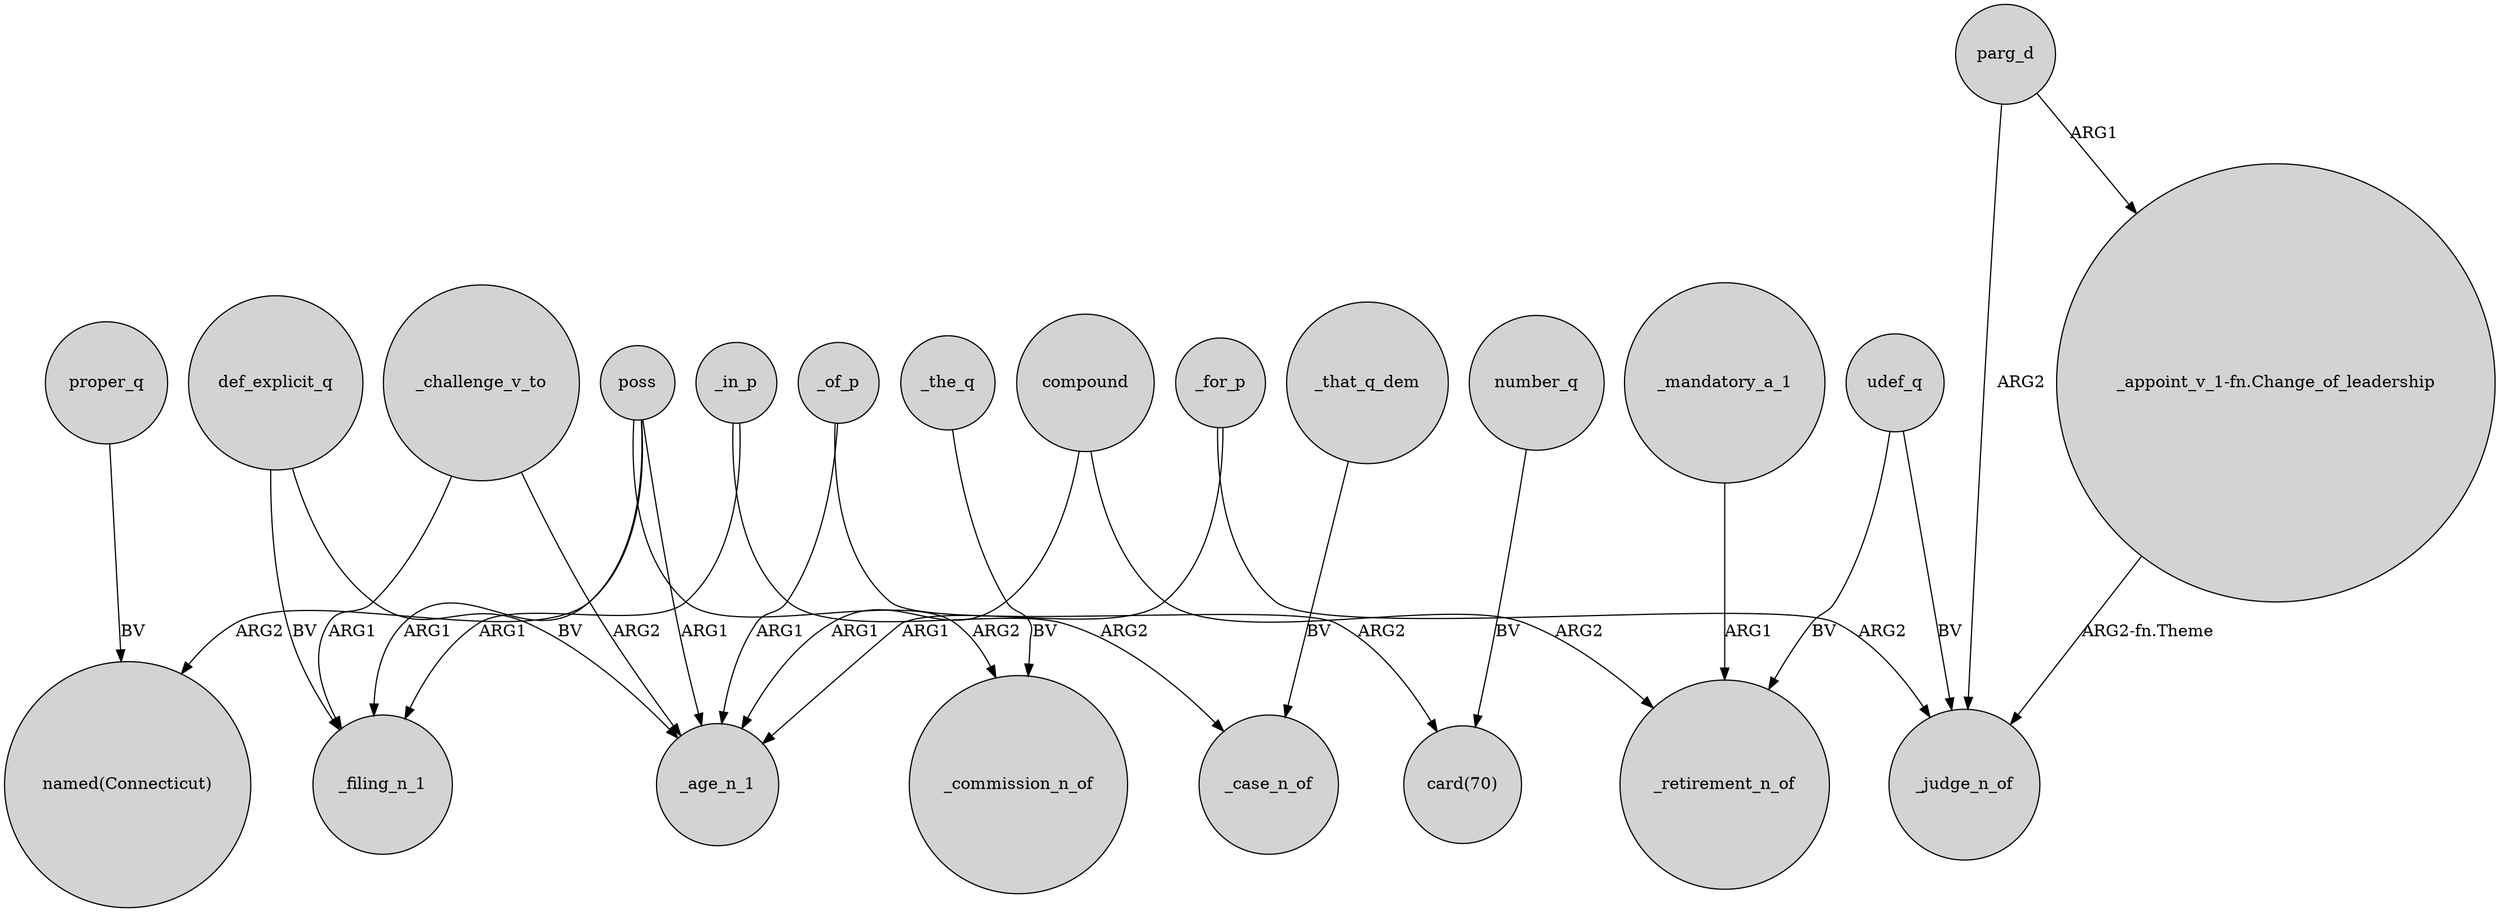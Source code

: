 digraph {
	node [shape=circle style=filled]
	_challenge_v_to -> _filing_n_1 [label=ARG1]
	number_q -> "card(70)" [label=BV]
	poss -> _filing_n_1 [label=ARG1]
	udef_q -> _judge_n_of [label=BV]
	compound -> _age_n_1 [label=ARG1]
	udef_q -> _retirement_n_of [label=BV]
	def_explicit_q -> _age_n_1 [label=BV]
	def_explicit_q -> _filing_n_1 [label=BV]
	_mandatory_a_1 -> _retirement_n_of [label=ARG1]
	_in_p -> _filing_n_1 [label=ARG1]
	poss -> _age_n_1 [label=ARG1]
	compound -> _retirement_n_of [label=ARG2]
	_challenge_v_to -> _age_n_1 [label=ARG2]
	parg_d -> "_appoint_v_1-fn.Change_of_leadership" [label=ARG1]
	_that_q_dem -> _case_n_of [label=BV]
	_of_p -> _age_n_1 [label=ARG1]
	_in_p -> _case_n_of [label=ARG2]
	_the_q -> _commission_n_of [label=BV]
	poss -> _commission_n_of [label=ARG2]
	_for_p -> _age_n_1 [label=ARG1]
	_of_p -> "card(70)" [label=ARG2]
	_for_p -> _judge_n_of [label=ARG2]
	"_appoint_v_1-fn.Change_of_leadership" -> _judge_n_of [label="ARG2-fn.Theme"]
	parg_d -> _judge_n_of [label=ARG2]
	proper_q -> "named(Connecticut)" [label=BV]
	poss -> "named(Connecticut)" [label=ARG2]
}
